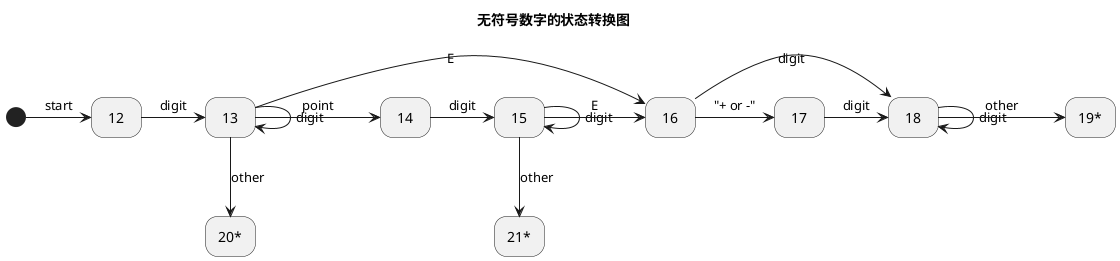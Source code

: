 @startuml

title 无符号数字的状态转换图

hide empty description

state "19*" as 19 
state "20*" as 20
state "21*" as 21

[*] -> 12: start
12 -> 13: digit
13 -> 13: digit
13 -> 14: point
13 --> 20: other
13 -> 16: E
14 -> 15: digit
15 -> 15: digit
15 -> 16: E
15 --> 21: other
16 -> 17: "+ or -"
16 -> 18: digit
17 -> 18: digit
18 -> 18: digit
18 -> 19: other


@enduml